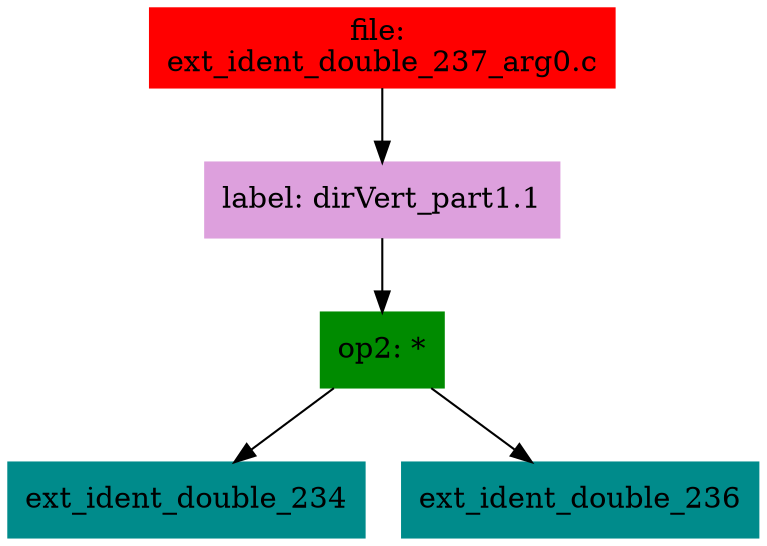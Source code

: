 digraph G {
node [shape=box]

0 [label="file: 
ext_ident_double_237_arg0.c",color=red, style=filled]
1 [label="label: dirVert_part1.1",color=plum, style=filled]
0 -> 1
2 [label="op2: *",color=green4, style=filled]
1 -> 2
3 [label="ext_ident_double_234",color=cyan4, style=filled]
2 -> 3
8 [label="ext_ident_double_236",color=cyan4, style=filled]
2 -> 8


}

